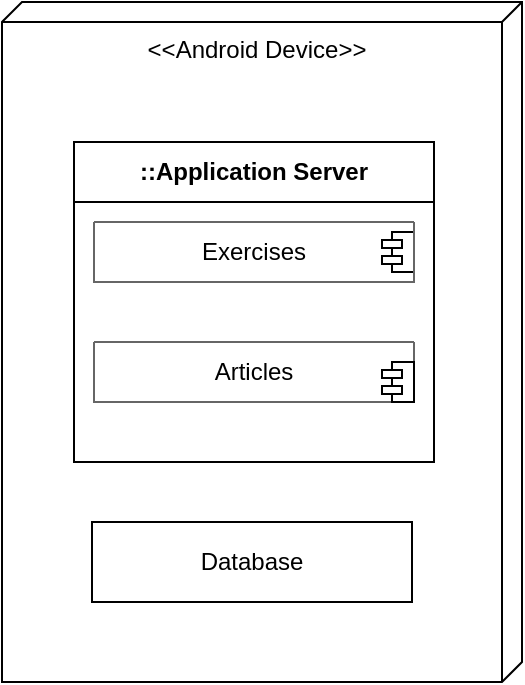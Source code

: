 <mxfile version="21.2.3">
  <diagram name="Sayfa -1" id="88Xif6f_CwzdTdB7EN6t">
    <mxGraphModel dx="1050" dy="566" grid="1" gridSize="10" guides="1" tooltips="1" connect="1" arrows="1" fold="1" page="1" pageScale="1" pageWidth="827" pageHeight="1169" math="0" shadow="0">
      <root>
        <mxCell id="0" />
        <mxCell id="1" parent="0" />
        <mxCell id="syvHqI1uwSSEj-nGWNPe-12" value="&amp;lt;&amp;lt;Android Device&amp;gt;&amp;gt;" style="verticalAlign=top;align=center;shape=cube;size=10;direction=south;fontStyle=0;html=1;boundedLbl=1;spacingLeft=5;whiteSpace=wrap;" vertex="1" parent="1">
          <mxGeometry x="150" y="210" width="260" height="340" as="geometry" />
        </mxCell>
        <mxCell id="syvHqI1uwSSEj-nGWNPe-53" value="" style="shape=module;jettyWidth=10;jettyHeight=4;" vertex="1" parent="1">
          <mxGeometry x="340" y="325" width="16" height="20" as="geometry" />
        </mxCell>
        <mxCell id="syvHqI1uwSSEj-nGWNPe-54" value="" style="swimlane;fontStyle=4;align=center;verticalAlign=middle;childLayout=stackLayout;horizontal=1;startSize=0;horizontalStack=0;resizeParent=1;resizeParentMax=0;resizeLast=0;collapsible=0;marginBottom=0;html=1;whiteSpace=wrap;fillColor=default;fontColor=#333333;strokeColor=#666666;" vertex="1" parent="1">
          <mxGeometry x="196" y="380" width="160" height="30" as="geometry" />
        </mxCell>
        <mxCell id="syvHqI1uwSSEj-nGWNPe-62" value="Articles" style="text;html=1;strokeColor=none;fillColor=none;align=center;verticalAlign=middle;whiteSpace=wrap;rounded=0;" vertex="1" parent="syvHqI1uwSSEj-nGWNPe-54">
          <mxGeometry width="160" height="30" as="geometry" />
        </mxCell>
        <mxCell id="syvHqI1uwSSEj-nGWNPe-55" value="" style="shape=module;jettyWidth=10;jettyHeight=4;" vertex="1" parent="1">
          <mxGeometry x="340" y="390" width="16" height="20" as="geometry" />
        </mxCell>
        <mxCell id="syvHqI1uwSSEj-nGWNPe-56" value="" style="swimlane;fontStyle=4;align=center;verticalAlign=middle;childLayout=stackLayout;horizontal=1;startSize=0;horizontalStack=0;resizeParent=1;resizeParentMax=0;resizeLast=0;collapsible=0;marginBottom=0;html=1;whiteSpace=wrap;fillColor=default;fontColor=#333333;strokeColor=#666666;" vertex="1" parent="1">
          <mxGeometry x="196" y="320" width="160" height="30" as="geometry" />
        </mxCell>
        <mxCell id="syvHqI1uwSSEj-nGWNPe-61" value="Exercises" style="text;html=1;strokeColor=none;fillColor=none;align=center;verticalAlign=middle;whiteSpace=wrap;rounded=0;" vertex="1" parent="syvHqI1uwSSEj-nGWNPe-56">
          <mxGeometry width="160" height="30" as="geometry" />
        </mxCell>
        <mxCell id="syvHqI1uwSSEj-nGWNPe-72" value="::Application Server" style="swimlane;fontStyle=1;align=center;horizontal=1;startSize=30;collapsible=0;html=1;whiteSpace=wrap;" vertex="1" parent="1">
          <mxGeometry x="186" y="280" width="180" height="160" as="geometry" />
        </mxCell>
        <mxCell id="syvHqI1uwSSEj-nGWNPe-78" value="Database" style="html=1;align=center;verticalAlign=middle;dashed=0;whiteSpace=wrap;" vertex="1" parent="1">
          <mxGeometry x="195" y="470" width="160" height="40" as="geometry" />
        </mxCell>
      </root>
    </mxGraphModel>
  </diagram>
</mxfile>
